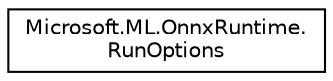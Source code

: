 digraph "Graphical Class Hierarchy"
{
  edge [fontname="Helvetica",fontsize="10",labelfontname="Helvetica",labelfontsize="10"];
  node [fontname="Helvetica",fontsize="10",shape=record];
  rankdir="LR";
  Node0 [label="Microsoft.ML.OnnxRuntime.\lRunOptions",height=0.2,width=0.4,color="black", fillcolor="white", style="filled",URL="$structMicrosoft_1_1ML_1_1OnnxRuntime_1_1RunOptions.html"];
}
